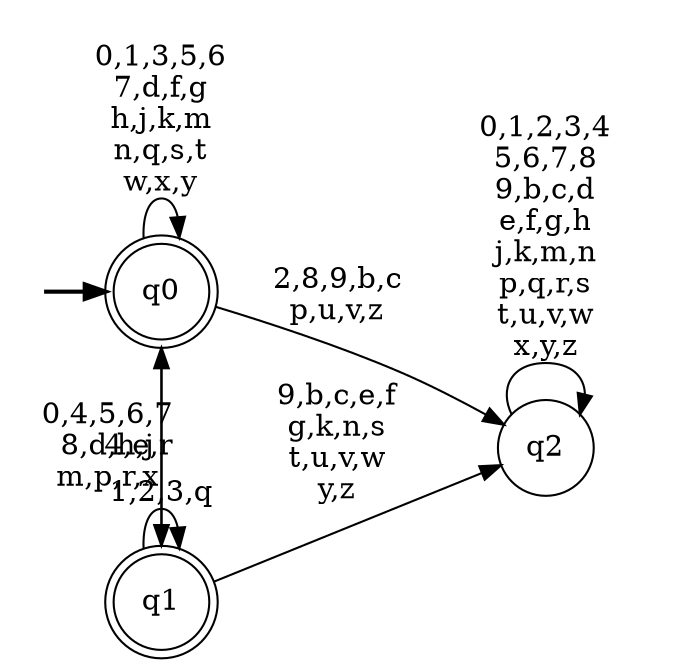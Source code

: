 digraph DFA {
__start0 [style = invis, shape = none, label = "", width = 0, height = 0];

rankdir=LR;
size="8,5";

s0 [style="rounded,filled", color="black", fillcolor="white" shape="doublecircle", label="q0"];
s1 [style="rounded,filled", color="black", fillcolor="white" shape="doublecircle", label="q1"];
s2 [style="filled", color="black", fillcolor="white" shape="circle", label="q2"];
subgraph cluster_main { 
	graph [pad=".75", ranksep="0.15", nodesep="0.15"];
	 style=invis; 
	__start0 -> s0 [penwidth=2];
}
s0 -> s0 [label="0,1,3,5,6\n7,d,f,g\nh,j,k,m\nn,q,s,t\nw,x,y"];
s0 -> s1 [label="4,e,r"];
s0 -> s2 [label="2,8,9,b,c\np,u,v,z"];
s1 -> s0 [label="0,4,5,6,7\n8,d,h,j\nm,p,r,x"];
s1 -> s1 [label="1,2,3,q"];
s1 -> s2 [label="9,b,c,e,f\ng,k,n,s\nt,u,v,w\ny,z"];
s2 -> s2 [label="0,1,2,3,4\n5,6,7,8\n9,b,c,d\ne,f,g,h\nj,k,m,n\np,q,r,s\nt,u,v,w\nx,y,z"];

}